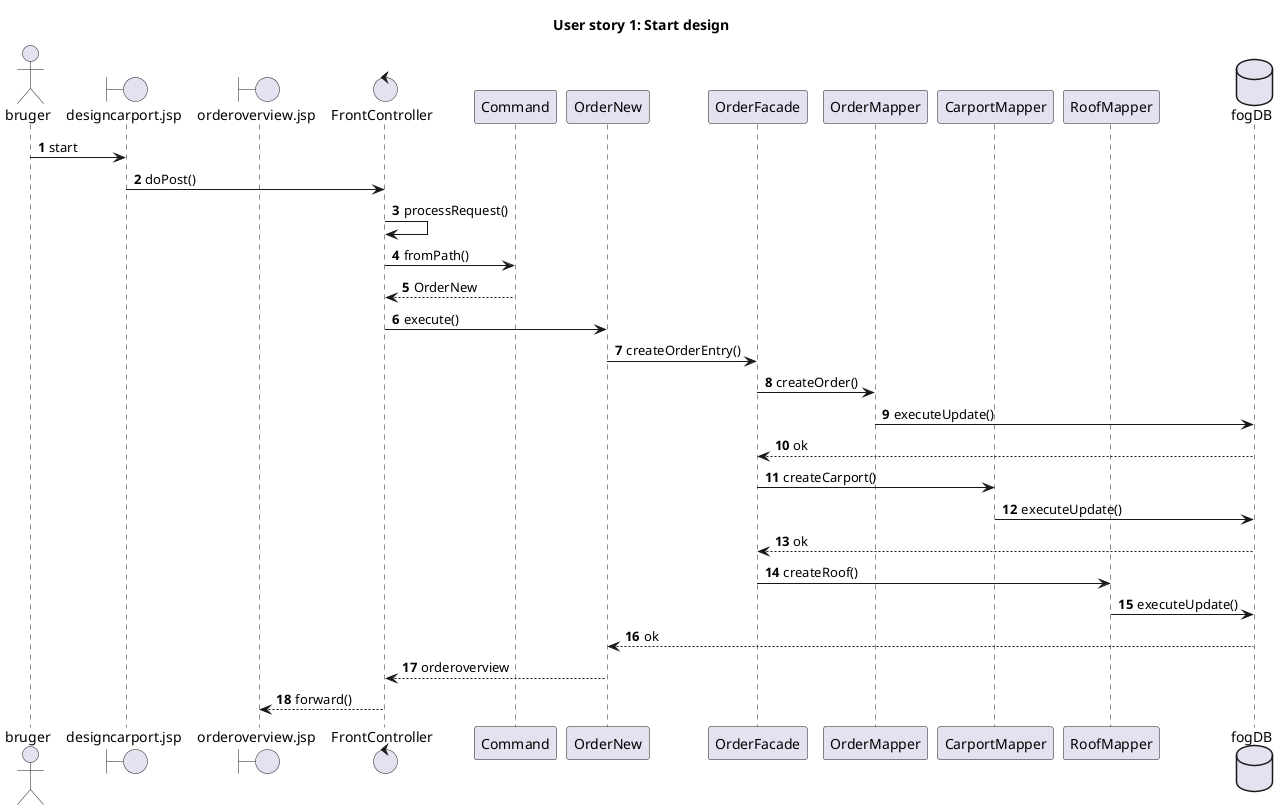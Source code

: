 @startuml
title User story 1: Start design
actor bruger


boundary designcarport.jsp
boundary orderoverview.jsp

control FrontController
participant Command
participant OrderNew
participant OrderFacade
participant OrderMapper
participant CarportMapper
participant RoofMapper

database fogDB

autonumber

bruger -> designcarport.jsp: start
designcarport.jsp -> FrontController: doPost()
FrontController -> FrontController: processRequest()
FrontController -> Command: fromPath()
Command --> FrontController: OrderNew
FrontController -> OrderNew: execute()


OrderNew -> OrderFacade: createOrderEntry()
OrderFacade -> OrderMapper: createOrder()



OrderMapper -> fogDB: executeUpdate()
fogDB --> OrderFacade: ok


OrderFacade -> CarportMapper: createCarport()
CarportMapper -> fogDB: executeUpdate()
fogDB --> OrderFacade: ok


OrderFacade -> RoofMapper: createRoof()
RoofMapper -> fogDB: executeUpdate()
fogDB --> OrderNew: ok









OrderNew --> FrontController: orderoverview
FrontController --> orderoverview.jsp: forward()

@enduml